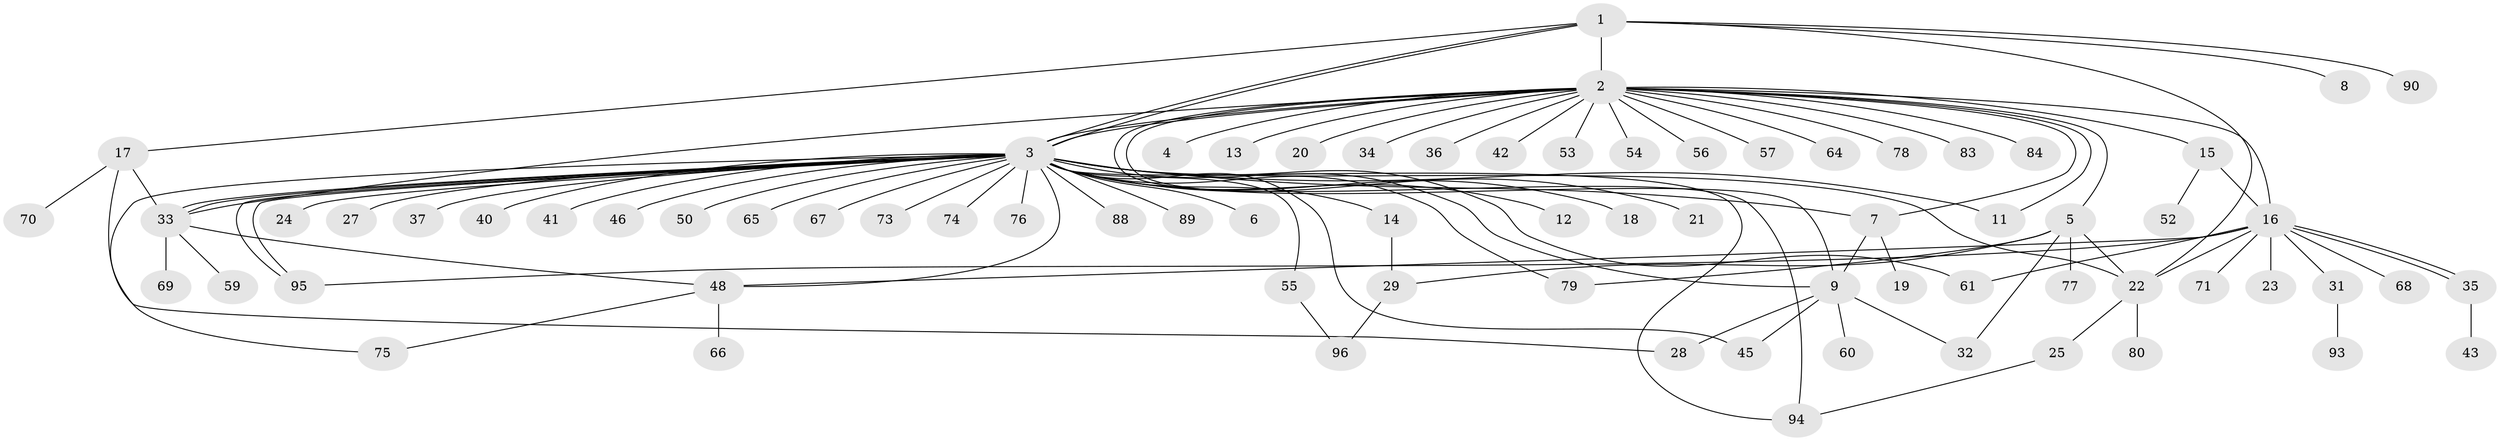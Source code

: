 // original degree distribution, {7: 0.010416666666666666, 24: 0.010416666666666666, 37: 0.010416666666666666, 1: 0.5520833333333334, 6: 0.041666666666666664, 5: 0.020833333333333332, 2: 0.19791666666666666, 3: 0.09375, 4: 0.052083333333333336, 14: 0.010416666666666666}
// Generated by graph-tools (version 1.1) at 2025/41/03/06/25 10:41:50]
// undirected, 76 vertices, 104 edges
graph export_dot {
graph [start="1"]
  node [color=gray90,style=filled];
  1 [super="+10"];
  2 [super="+38"];
  3 [super="+49"];
  4;
  5 [super="+58"];
  6;
  7 [super="+51"];
  8;
  9 [super="+47"];
  11;
  12;
  13;
  14 [super="+82"];
  15 [super="+85"];
  16 [super="+44"];
  17 [super="+26"];
  18;
  19;
  20 [super="+62"];
  21;
  22 [super="+30"];
  23;
  24;
  25;
  27;
  28;
  29 [super="+87"];
  31 [super="+91"];
  32;
  33 [super="+39"];
  34;
  35;
  36;
  37;
  40;
  41 [super="+72"];
  42;
  43;
  45;
  46;
  48 [super="+63"];
  50 [super="+81"];
  52;
  53;
  54;
  55;
  56;
  57 [super="+92"];
  59;
  60;
  61;
  64;
  65;
  66;
  67 [super="+86"];
  68;
  69;
  70;
  71;
  73;
  74;
  75;
  76;
  77;
  78;
  79;
  80;
  83;
  84;
  88;
  89;
  90;
  93;
  94;
  95;
  96;
  1 -- 2;
  1 -- 3;
  1 -- 3;
  1 -- 8;
  1 -- 17;
  1 -- 90;
  1 -- 22;
  2 -- 3;
  2 -- 3;
  2 -- 4;
  2 -- 5;
  2 -- 7;
  2 -- 11;
  2 -- 13;
  2 -- 15;
  2 -- 16;
  2 -- 20;
  2 -- 33;
  2 -- 34;
  2 -- 36;
  2 -- 42;
  2 -- 53;
  2 -- 54;
  2 -- 56;
  2 -- 64;
  2 -- 78;
  2 -- 83;
  2 -- 94;
  2 -- 57;
  2 -- 84;
  2 -- 9;
  3 -- 6;
  3 -- 7;
  3 -- 9;
  3 -- 11;
  3 -- 12;
  3 -- 14;
  3 -- 18;
  3 -- 21;
  3 -- 24;
  3 -- 27;
  3 -- 33 [weight=2];
  3 -- 33;
  3 -- 37;
  3 -- 40;
  3 -- 41;
  3 -- 45;
  3 -- 46;
  3 -- 50;
  3 -- 55;
  3 -- 61;
  3 -- 65;
  3 -- 67;
  3 -- 73;
  3 -- 74;
  3 -- 75;
  3 -- 76;
  3 -- 79;
  3 -- 88;
  3 -- 95;
  3 -- 95;
  3 -- 89;
  3 -- 22;
  3 -- 94;
  3 -- 48;
  5 -- 22 [weight=2];
  5 -- 77;
  5 -- 79;
  5 -- 32;
  5 -- 29;
  7 -- 19;
  7 -- 9;
  9 -- 28;
  9 -- 32;
  9 -- 45;
  9 -- 60;
  14 -- 29;
  15 -- 16 [weight=2];
  15 -- 52;
  16 -- 23;
  16 -- 31;
  16 -- 35;
  16 -- 35;
  16 -- 48;
  16 -- 61;
  16 -- 68;
  16 -- 71;
  16 -- 95;
  16 -- 22;
  17 -- 28;
  17 -- 70;
  17 -- 33;
  22 -- 25;
  22 -- 80;
  25 -- 94;
  29 -- 96;
  31 -- 93;
  33 -- 59;
  33 -- 69;
  33 -- 48;
  35 -- 43;
  48 -- 66;
  48 -- 75;
  55 -- 96;
}
